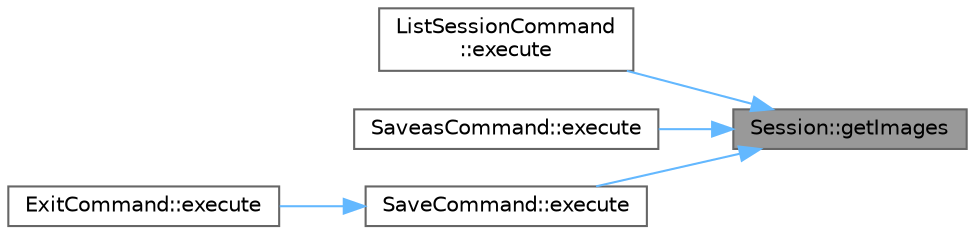 digraph "Session::getImages"
{
 // INTERACTIVE_SVG=YES
 // LATEX_PDF_SIZE
  bgcolor="transparent";
  edge [fontname=Helvetica,fontsize=10,labelfontname=Helvetica,labelfontsize=10];
  node [fontname=Helvetica,fontsize=10,shape=box,height=0.2,width=0.4];
  rankdir="RL";
  Node1 [id="Node000001",label="Session::getImages",height=0.2,width=0.4,color="gray40", fillcolor="grey60", style="filled", fontcolor="black",tooltip="Getter for all images in the session."];
  Node1 -> Node2 [id="edge1_Node000001_Node000002",dir="back",color="steelblue1",style="solid",tooltip=" "];
  Node2 [id="Node000002",label="ListSessionCommand\l::execute",height=0.2,width=0.4,color="grey40", fillcolor="white", style="filled",URL="$class_list_session_command.html#a8bfc57706f38b89b1dbf5a7a3beec941",tooltip="Executes the command on a session using input stream."];
  Node1 -> Node3 [id="edge2_Node000001_Node000003",dir="back",color="steelblue1",style="solid",tooltip=" "];
  Node3 [id="Node000003",label="SaveasCommand::execute",height=0.2,width=0.4,color="grey40", fillcolor="white", style="filled",URL="$class_saveas_command.html#a59af322151853d6e79a51ea29550ffd0",tooltip="Executes the command on a session using input stream."];
  Node1 -> Node4 [id="edge3_Node000001_Node000004",dir="back",color="steelblue1",style="solid",tooltip=" "];
  Node4 [id="Node000004",label="SaveCommand::execute",height=0.2,width=0.4,color="grey40", fillcolor="white", style="filled",URL="$class_save_command.html#a3008b51e7309e4717ce29ce718a770bd",tooltip="Executes the command on a session using input stream."];
  Node4 -> Node5 [id="edge4_Node000004_Node000005",dir="back",color="steelblue1",style="solid",tooltip=" "];
  Node5 [id="Node000005",label="ExitCommand::execute",height=0.2,width=0.4,color="grey40", fillcolor="white", style="filled",URL="$class_exit_command.html#a9d97899a965e865fc0d34d523c26000c",tooltip="Executes the command on a session using input stream."];
}
